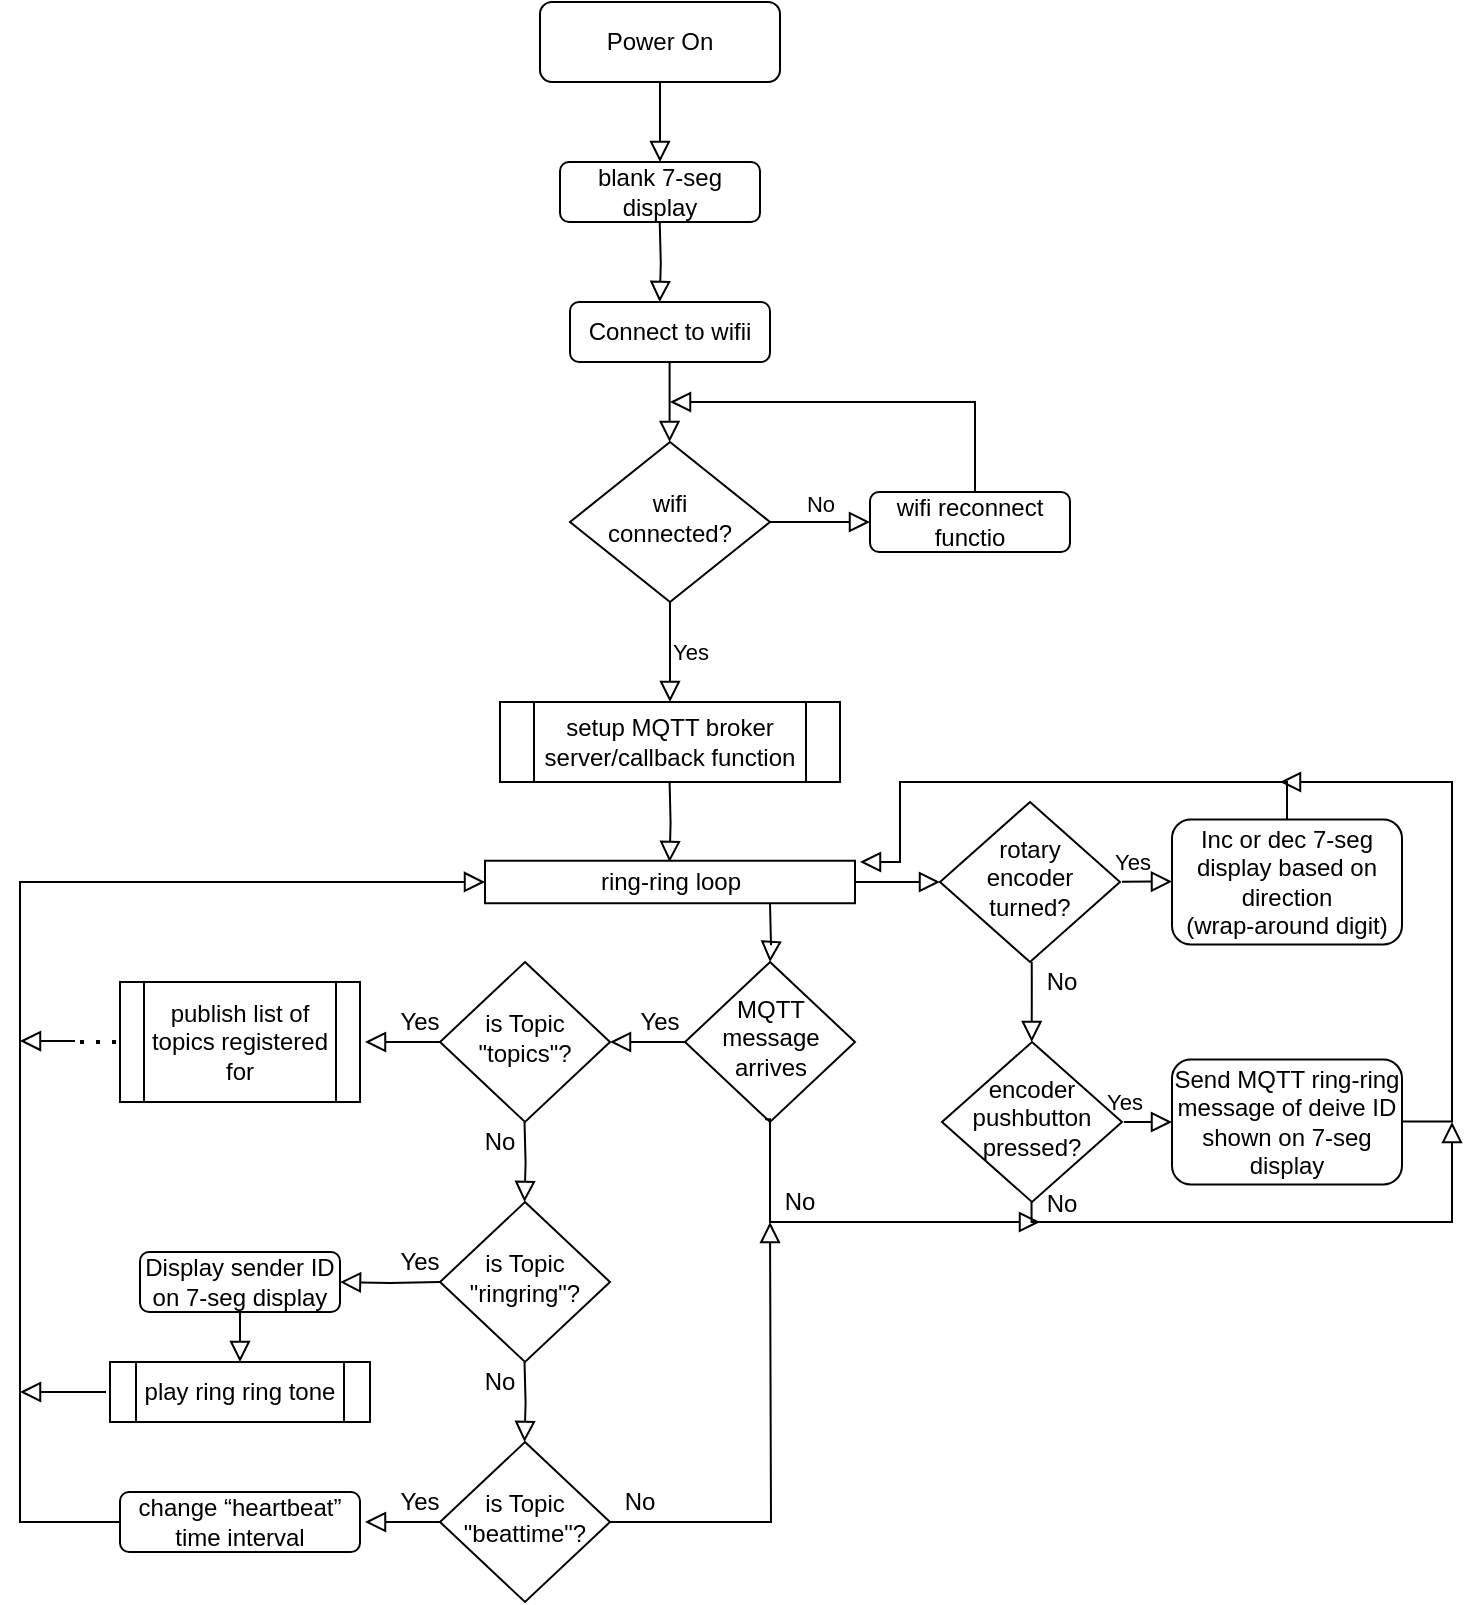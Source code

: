 <mxfile version="16.5.1" type="device"><diagram id="C5RBs43oDa-KdzZeNtuy" name="Page-1"><mxGraphModel dx="681" dy="428" grid="1" gridSize="10" guides="1" tooltips="1" connect="1" arrows="1" fold="1" page="1" pageScale="1" pageWidth="827" pageHeight="1169" math="0" shadow="0"><root><mxCell id="WIyWlLk6GJQsqaUBKTNV-0"/><mxCell id="WIyWlLk6GJQsqaUBKTNV-1" parent="WIyWlLk6GJQsqaUBKTNV-0"/><mxCell id="WIyWlLk6GJQsqaUBKTNV-2" value="" style="rounded=0;html=1;jettySize=auto;orthogonalLoop=1;fontSize=11;endArrow=block;endFill=0;endSize=8;strokeWidth=1;shadow=0;labelBackgroundColor=none;edgeStyle=orthogonalEdgeStyle;" parent="WIyWlLk6GJQsqaUBKTNV-1" source="WIyWlLk6GJQsqaUBKTNV-3" edge="1"><mxGeometry relative="1" as="geometry"><mxPoint x="400" y="130" as="targetPoint"/></mxGeometry></mxCell><mxCell id="WIyWlLk6GJQsqaUBKTNV-3" value="Power On" style="rounded=1;whiteSpace=wrap;html=1;fontSize=12;glass=0;strokeWidth=1;shadow=0;" parent="WIyWlLk6GJQsqaUBKTNV-1" vertex="1"><mxGeometry x="340" y="50" width="120" height="40" as="geometry"/></mxCell><mxCell id="qQ1kzNwPWKJl9p3Eb_rq-0" value="Connect to wifii" style="rounded=1;whiteSpace=wrap;html=1;fontSize=12;glass=0;strokeWidth=1;shadow=0;" vertex="1" parent="WIyWlLk6GJQsqaUBKTNV-1"><mxGeometry x="355" y="200" width="100" height="30" as="geometry"/></mxCell><mxCell id="qQ1kzNwPWKJl9p3Eb_rq-5" value="Yes" style="rounded=0;html=1;jettySize=auto;orthogonalLoop=1;fontSize=11;endArrow=block;endFill=0;endSize=8;strokeWidth=1;shadow=0;labelBackgroundColor=none;edgeStyle=orthogonalEdgeStyle;" edge="1" parent="WIyWlLk6GJQsqaUBKTNV-1" source="qQ1kzNwPWKJl9p3Eb_rq-7"><mxGeometry y="10" relative="1" as="geometry"><mxPoint as="offset"/><mxPoint x="405" y="400" as="targetPoint"/></mxGeometry></mxCell><mxCell id="qQ1kzNwPWKJl9p3Eb_rq-6" value="No" style="edgeStyle=orthogonalEdgeStyle;rounded=0;html=1;jettySize=auto;orthogonalLoop=1;fontSize=11;endArrow=block;endFill=0;endSize=8;strokeWidth=1;shadow=0;labelBackgroundColor=none;" edge="1" parent="WIyWlLk6GJQsqaUBKTNV-1" source="qQ1kzNwPWKJl9p3Eb_rq-7"><mxGeometry y="10" relative="1" as="geometry"><mxPoint as="offset"/><mxPoint x="505" y="310" as="targetPoint"/></mxGeometry></mxCell><mxCell id="qQ1kzNwPWKJl9p3Eb_rq-7" value="wifi &lt;br&gt;connected?" style="rhombus;whiteSpace=wrap;html=1;shadow=0;fontFamily=Helvetica;fontSize=12;align=center;strokeWidth=1;spacing=6;spacingTop=-4;" vertex="1" parent="WIyWlLk6GJQsqaUBKTNV-1"><mxGeometry x="355" y="270" width="100" height="80" as="geometry"/></mxCell><mxCell id="qQ1kzNwPWKJl9p3Eb_rq-9" value="" style="rounded=0;html=1;jettySize=auto;orthogonalLoop=1;fontSize=11;endArrow=block;endFill=0;endSize=8;strokeWidth=1;shadow=0;labelBackgroundColor=none;edgeStyle=orthogonalEdgeStyle;" edge="1" parent="WIyWlLk6GJQsqaUBKTNV-1"><mxGeometry relative="1" as="geometry"><mxPoint x="404.8" y="230" as="sourcePoint"/><mxPoint x="404.8" y="270" as="targetPoint"/><Array as="points"><mxPoint x="404.8" y="240"/><mxPoint x="404.8" y="240"/></Array></mxGeometry></mxCell><mxCell id="qQ1kzNwPWKJl9p3Eb_rq-11" value="wifi reconnect functio" style="rounded=1;whiteSpace=wrap;html=1;fontSize=12;glass=0;strokeWidth=1;shadow=0;" vertex="1" parent="WIyWlLk6GJQsqaUBKTNV-1"><mxGeometry x="505" y="295" width="100" height="30" as="geometry"/></mxCell><mxCell id="qQ1kzNwPWKJl9p3Eb_rq-12" value="" style="rounded=0;html=1;jettySize=auto;orthogonalLoop=1;fontSize=11;endArrow=block;endFill=0;endSize=8;strokeWidth=1;shadow=0;labelBackgroundColor=none;edgeStyle=orthogonalEdgeStyle;exitX=0.525;exitY=-0.009;exitDx=0;exitDy=0;exitPerimeter=0;" edge="1" parent="WIyWlLk6GJQsqaUBKTNV-1" source="qQ1kzNwPWKJl9p3Eb_rq-11"><mxGeometry relative="1" as="geometry"><mxPoint x="565" y="230" as="sourcePoint"/><mxPoint x="405" y="250" as="targetPoint"/><Array as="points"><mxPoint x="558" y="250"/></Array></mxGeometry></mxCell><mxCell id="qQ1kzNwPWKJl9p3Eb_rq-14" value="setup MQTT broker server/callback function" style="shape=process;whiteSpace=wrap;html=1;backgroundOutline=1;" vertex="1" parent="WIyWlLk6GJQsqaUBKTNV-1"><mxGeometry x="320" y="400" width="170" height="40" as="geometry"/></mxCell><mxCell id="qQ1kzNwPWKJl9p3Eb_rq-15" value="" style="rounded=0;html=1;jettySize=auto;orthogonalLoop=1;fontSize=11;endArrow=block;endFill=0;endSize=8;strokeWidth=1;shadow=0;labelBackgroundColor=none;edgeStyle=orthogonalEdgeStyle;exitX=1;exitY=0.5;exitDx=0;exitDy=0;" edge="1" parent="WIyWlLk6GJQsqaUBKTNV-1" source="qQ1kzNwPWKJl9p3Eb_rq-39"><mxGeometry relative="1" as="geometry"><mxPoint x="554.8" y="490" as="sourcePoint"/><mxPoint x="540" y="490" as="targetPoint"/></mxGeometry></mxCell><mxCell id="qQ1kzNwPWKJl9p3Eb_rq-17" value="blank 7-seg display" style="rounded=1;whiteSpace=wrap;html=1;fontSize=12;glass=0;strokeWidth=1;shadow=0;" vertex="1" parent="WIyWlLk6GJQsqaUBKTNV-1"><mxGeometry x="350" y="130" width="100" height="30" as="geometry"/></mxCell><mxCell id="qQ1kzNwPWKJl9p3Eb_rq-18" value="" style="rounded=0;html=1;jettySize=auto;orthogonalLoop=1;fontSize=11;endArrow=block;endFill=0;endSize=8;strokeWidth=1;shadow=0;labelBackgroundColor=none;edgeStyle=orthogonalEdgeStyle;" edge="1" parent="WIyWlLk6GJQsqaUBKTNV-1"><mxGeometry relative="1" as="geometry"><mxPoint x="399.86" y="160.0" as="sourcePoint"/><mxPoint x="399.86" y="200.0" as="targetPoint"/></mxGeometry></mxCell><mxCell id="qQ1kzNwPWKJl9p3Eb_rq-19" value="rotary &lt;br&gt;encoder &lt;br&gt;turned?" style="rhombus;whiteSpace=wrap;html=1;shadow=0;fontFamily=Helvetica;fontSize=12;align=center;strokeWidth=1;spacing=6;spacingTop=-4;" vertex="1" parent="WIyWlLk6GJQsqaUBKTNV-1"><mxGeometry x="540" y="450" width="90" height="80" as="geometry"/></mxCell><mxCell id="qQ1kzNwPWKJl9p3Eb_rq-20" value="" style="rounded=0;html=1;jettySize=auto;orthogonalLoop=1;fontSize=11;endArrow=block;endFill=0;endSize=8;strokeWidth=1;shadow=0;labelBackgroundColor=none;edgeStyle=orthogonalEdgeStyle;" edge="1" parent="WIyWlLk6GJQsqaUBKTNV-1"><mxGeometry relative="1" as="geometry"><mxPoint x="585.86" y="530" as="sourcePoint"/><mxPoint x="585.86" y="570" as="targetPoint"/><Array as="points"><mxPoint x="585.86" y="540"/><mxPoint x="585.86" y="540"/></Array></mxGeometry></mxCell><mxCell id="qQ1kzNwPWKJl9p3Eb_rq-21" value="encoder pushbutton pressed?" style="rhombus;whiteSpace=wrap;html=1;shadow=0;fontFamily=Helvetica;fontSize=12;align=center;strokeWidth=1;spacing=6;spacingTop=-4;" vertex="1" parent="WIyWlLk6GJQsqaUBKTNV-1"><mxGeometry x="541" y="570" width="90" height="80" as="geometry"/></mxCell><mxCell id="qQ1kzNwPWKJl9p3Eb_rq-22" value="Yes" style="edgeStyle=orthogonalEdgeStyle;rounded=0;html=1;jettySize=auto;orthogonalLoop=1;fontSize=11;endArrow=block;endFill=0;endSize=8;strokeWidth=1;shadow=0;labelBackgroundColor=none;" edge="1" parent="WIyWlLk6GJQsqaUBKTNV-1"><mxGeometry x="-0.602" y="10" relative="1" as="geometry"><mxPoint as="offset"/><mxPoint x="631" y="489.83" as="sourcePoint"/><mxPoint x="656" y="490" as="targetPoint"/></mxGeometry></mxCell><mxCell id="qQ1kzNwPWKJl9p3Eb_rq-24" value="Yes" style="edgeStyle=orthogonalEdgeStyle;rounded=0;html=1;jettySize=auto;orthogonalLoop=1;fontSize=11;endArrow=block;endFill=0;endSize=8;strokeWidth=1;shadow=0;labelBackgroundColor=none;" edge="1" parent="WIyWlLk6GJQsqaUBKTNV-1"><mxGeometry x="-1" y="10" relative="1" as="geometry"><mxPoint as="offset"/><mxPoint x="632" y="610" as="sourcePoint"/><mxPoint x="656" y="610" as="targetPoint"/></mxGeometry></mxCell><mxCell id="qQ1kzNwPWKJl9p3Eb_rq-27" value="Inc or dec 7-seg display based on direction &lt;br&gt;(wrap-around digit)" style="rounded=1;whiteSpace=wrap;html=1;fontSize=12;glass=0;strokeWidth=1;shadow=0;" vertex="1" parent="WIyWlLk6GJQsqaUBKTNV-1"><mxGeometry x="656" y="458.75" width="115" height="62.5" as="geometry"/></mxCell><mxCell id="qQ1kzNwPWKJl9p3Eb_rq-28" value="" style="rounded=0;html=1;jettySize=auto;orthogonalLoop=1;fontSize=11;endArrow=block;endFill=0;endSize=8;strokeWidth=1;shadow=0;labelBackgroundColor=none;edgeStyle=orthogonalEdgeStyle;exitX=0.5;exitY=0;exitDx=0;exitDy=0;" edge="1" parent="WIyWlLk6GJQsqaUBKTNV-1" source="qQ1kzNwPWKJl9p3Eb_rq-27"><mxGeometry relative="1" as="geometry"><mxPoint x="750" y="458" as="sourcePoint"/><mxPoint x="500" y="480" as="targetPoint"/><Array as="points"><mxPoint x="714" y="440"/><mxPoint x="520" y="440"/><mxPoint x="520" y="480"/></Array></mxGeometry></mxCell><mxCell id="qQ1kzNwPWKJl9p3Eb_rq-32" value="Send MQTT ring-ring message of deive ID shown on 7-seg display" style="rounded=1;whiteSpace=wrap;html=1;fontSize=12;glass=0;strokeWidth=1;shadow=0;" vertex="1" parent="WIyWlLk6GJQsqaUBKTNV-1"><mxGeometry x="656" y="578.75" width="115" height="62.5" as="geometry"/></mxCell><mxCell id="qQ1kzNwPWKJl9p3Eb_rq-36" value="" style="edgeStyle=orthogonalEdgeStyle;rounded=0;html=1;jettySize=auto;orthogonalLoop=1;fontSize=11;endArrow=block;endFill=0;endSize=8;strokeWidth=1;shadow=0;labelBackgroundColor=none;" edge="1" parent="WIyWlLk6GJQsqaUBKTNV-1"><mxGeometry x="-0.2" y="50" relative="1" as="geometry"><mxPoint as="offset"/><mxPoint x="710" y="440" as="targetPoint"/><mxPoint x="771" y="609.71" as="sourcePoint"/><Array as="points"><mxPoint x="796" y="610"/><mxPoint x="796" y="440"/></Array></mxGeometry></mxCell><mxCell id="qQ1kzNwPWKJl9p3Eb_rq-37" value="" style="rounded=0;html=1;jettySize=auto;orthogonalLoop=1;fontSize=11;endArrow=block;endFill=0;endSize=8;strokeWidth=1;shadow=0;labelBackgroundColor=none;edgeStyle=orthogonalEdgeStyle;" edge="1" parent="WIyWlLk6GJQsqaUBKTNV-1"><mxGeometry relative="1" as="geometry"><mxPoint x="404.8" y="440" as="sourcePoint"/><mxPoint x="404.8" y="480" as="targetPoint"/></mxGeometry></mxCell><mxCell id="qQ1kzNwPWKJl9p3Eb_rq-38" value="MQTT message arrives" style="rhombus;whiteSpace=wrap;html=1;shadow=0;fontFamily=Helvetica;fontSize=12;align=center;strokeWidth=1;spacing=6;spacingTop=-4;" vertex="1" parent="WIyWlLk6GJQsqaUBKTNV-1"><mxGeometry x="412.5" y="530" width="85" height="80" as="geometry"/></mxCell><mxCell id="qQ1kzNwPWKJl9p3Eb_rq-39" value="ring-ring loop" style="rounded=0;whiteSpace=wrap;html=1;" vertex="1" parent="WIyWlLk6GJQsqaUBKTNV-1"><mxGeometry x="312.5" y="479.37" width="185" height="21.25" as="geometry"/></mxCell><mxCell id="qQ1kzNwPWKJl9p3Eb_rq-41" value="" style="rounded=0;html=1;jettySize=auto;orthogonalLoop=1;fontSize=11;endArrow=block;endFill=0;endSize=8;strokeWidth=1;shadow=0;labelBackgroundColor=none;edgeStyle=orthogonalEdgeStyle;" edge="1" parent="WIyWlLk6GJQsqaUBKTNV-1"><mxGeometry relative="1" as="geometry"><mxPoint x="585.76" y="650" as="sourcePoint"/><mxPoint x="796" y="610" as="targetPoint"/><Array as="points"><mxPoint x="586" y="660"/><mxPoint x="796" y="660"/></Array></mxGeometry></mxCell><mxCell id="qQ1kzNwPWKJl9p3Eb_rq-43" value="" style="rounded=0;html=1;jettySize=auto;orthogonalLoop=1;fontSize=11;endArrow=block;endFill=0;endSize=8;strokeWidth=1;shadow=0;labelBackgroundColor=none;edgeStyle=orthogonalEdgeStyle;exitX=0.5;exitY=1;exitDx=0;exitDy=0;" edge="1" parent="WIyWlLk6GJQsqaUBKTNV-1" target="qQ1kzNwPWKJl9p3Eb_rq-38"><mxGeometry relative="1" as="geometry"><mxPoint x="455" y="500.62" as="sourcePoint"/><mxPoint x="300" y="490" as="targetPoint"/><Array as="points"/></mxGeometry></mxCell><mxCell id="qQ1kzNwPWKJl9p3Eb_rq-45" value="" style="rounded=0;html=1;jettySize=auto;orthogonalLoop=1;fontSize=11;endArrow=block;endFill=0;endSize=8;strokeWidth=1;shadow=0;labelBackgroundColor=none;edgeStyle=orthogonalEdgeStyle;exitX=0;exitY=0.5;exitDx=0;exitDy=0;entryX=1;entryY=0.5;entryDx=0;entryDy=0;" edge="1" parent="WIyWlLk6GJQsqaUBKTNV-1" source="qQ1kzNwPWKJl9p3Eb_rq-38" target="qQ1kzNwPWKJl9p3Eb_rq-52"><mxGeometry relative="1" as="geometry"><mxPoint x="280.0" y="578.75" as="sourcePoint"/><mxPoint x="320" y="570" as="targetPoint"/></mxGeometry></mxCell><mxCell id="qQ1kzNwPWKJl9p3Eb_rq-46" value="" style="rounded=0;html=1;jettySize=auto;orthogonalLoop=1;fontSize=11;endArrow=block;endFill=0;endSize=8;strokeWidth=1;shadow=0;labelBackgroundColor=none;edgeStyle=orthogonalEdgeStyle;exitX=0.471;exitY=0.983;exitDx=0;exitDy=0;exitPerimeter=0;" edge="1" parent="WIyWlLk6GJQsqaUBKTNV-1" source="qQ1kzNwPWKJl9p3Eb_rq-38"><mxGeometry relative="1" as="geometry"><mxPoint x="404.83" y="610" as="sourcePoint"/><mxPoint x="590" y="660" as="targetPoint"/><Array as="points"><mxPoint x="455" y="609"/><mxPoint x="455" y="660"/></Array></mxGeometry></mxCell><mxCell id="qQ1kzNwPWKJl9p3Eb_rq-52" value="is Topic &quot;topics&quot;?" style="rhombus;whiteSpace=wrap;html=1;shadow=0;fontFamily=Helvetica;fontSize=12;align=center;strokeWidth=1;spacing=6;spacingTop=-4;" vertex="1" parent="WIyWlLk6GJQsqaUBKTNV-1"><mxGeometry x="290" y="530" width="85" height="80" as="geometry"/></mxCell><mxCell id="qQ1kzNwPWKJl9p3Eb_rq-53" value="" style="rounded=0;html=1;jettySize=auto;orthogonalLoop=1;fontSize=11;endArrow=block;endFill=0;endSize=8;strokeWidth=1;shadow=0;labelBackgroundColor=none;edgeStyle=orthogonalEdgeStyle;" edge="1" parent="WIyWlLk6GJQsqaUBKTNV-1"><mxGeometry relative="1" as="geometry"><mxPoint x="332.26" y="610" as="sourcePoint"/><mxPoint x="332.26" y="650" as="targetPoint"/></mxGeometry></mxCell><mxCell id="qQ1kzNwPWKJl9p3Eb_rq-54" value="is Topic &quot;ringring&quot;?" style="rhombus;whiteSpace=wrap;html=1;shadow=0;fontFamily=Helvetica;fontSize=12;align=center;strokeWidth=1;spacing=6;spacingTop=-4;" vertex="1" parent="WIyWlLk6GJQsqaUBKTNV-1"><mxGeometry x="290" y="650" width="85" height="80" as="geometry"/></mxCell><mxCell id="qQ1kzNwPWKJl9p3Eb_rq-55" value="" style="rounded=0;html=1;jettySize=auto;orthogonalLoop=1;fontSize=11;endArrow=block;endFill=0;endSize=8;strokeWidth=1;shadow=0;labelBackgroundColor=none;edgeStyle=orthogonalEdgeStyle;" edge="1" parent="WIyWlLk6GJQsqaUBKTNV-1"><mxGeometry relative="1" as="geometry"><mxPoint x="332.26" y="730" as="sourcePoint"/><mxPoint x="332.26" y="770" as="targetPoint"/></mxGeometry></mxCell><mxCell id="qQ1kzNwPWKJl9p3Eb_rq-56" value="is Topic &quot;beattime&quot;?" style="rhombus;whiteSpace=wrap;html=1;shadow=0;fontFamily=Helvetica;fontSize=12;align=center;strokeWidth=1;spacing=6;spacingTop=-4;" vertex="1" parent="WIyWlLk6GJQsqaUBKTNV-1"><mxGeometry x="290" y="770" width="85" height="80" as="geometry"/></mxCell><mxCell id="qQ1kzNwPWKJl9p3Eb_rq-57" value="" style="rounded=0;html=1;jettySize=auto;orthogonalLoop=1;fontSize=11;endArrow=block;endFill=0;endSize=8;strokeWidth=1;shadow=0;labelBackgroundColor=none;edgeStyle=orthogonalEdgeStyle;exitX=1;exitY=0.5;exitDx=0;exitDy=0;" edge="1" parent="WIyWlLk6GJQsqaUBKTNV-1" source="qQ1kzNwPWKJl9p3Eb_rq-56"><mxGeometry relative="1" as="geometry"><mxPoint x="380" y="810" as="sourcePoint"/><mxPoint x="455" y="660" as="targetPoint"/></mxGeometry></mxCell><mxCell id="qQ1kzNwPWKJl9p3Eb_rq-58" value="" style="rounded=0;html=1;jettySize=auto;orthogonalLoop=1;fontSize=11;endArrow=block;endFill=0;endSize=8;strokeWidth=1;shadow=0;labelBackgroundColor=none;edgeStyle=orthogonalEdgeStyle;exitX=0;exitY=0.5;exitDx=0;exitDy=0;entryX=1;entryY=0.5;entryDx=0;entryDy=0;" edge="1" parent="WIyWlLk6GJQsqaUBKTNV-1"><mxGeometry relative="1" as="geometry"><mxPoint x="290.0" y="570" as="sourcePoint"/><mxPoint x="252.5" y="570" as="targetPoint"/></mxGeometry></mxCell><mxCell id="qQ1kzNwPWKJl9p3Eb_rq-60" value="" style="rounded=0;html=1;jettySize=auto;orthogonalLoop=1;fontSize=11;endArrow=block;endFill=0;endSize=8;strokeWidth=1;shadow=0;labelBackgroundColor=none;edgeStyle=orthogonalEdgeStyle;exitX=0;exitY=0.5;exitDx=0;exitDy=0;entryX=1;entryY=0.5;entryDx=0;entryDy=0;" edge="1" parent="WIyWlLk6GJQsqaUBKTNV-1" target="qQ1kzNwPWKJl9p3Eb_rq-71"><mxGeometry relative="1" as="geometry"><mxPoint x="290.0" y="690" as="sourcePoint"/><mxPoint x="252.5" y="690" as="targetPoint"/></mxGeometry></mxCell><mxCell id="qQ1kzNwPWKJl9p3Eb_rq-62" value="" style="rounded=0;html=1;jettySize=auto;orthogonalLoop=1;fontSize=11;endArrow=block;endFill=0;endSize=8;strokeWidth=1;shadow=0;labelBackgroundColor=none;edgeStyle=orthogonalEdgeStyle;exitX=0;exitY=0.5;exitDx=0;exitDy=0;entryX=1;entryY=0.5;entryDx=0;entryDy=0;" edge="1" parent="WIyWlLk6GJQsqaUBKTNV-1"><mxGeometry relative="1" as="geometry"><mxPoint x="290.0" y="810" as="sourcePoint"/><mxPoint x="252.5" y="810" as="targetPoint"/></mxGeometry></mxCell><mxCell id="qQ1kzNwPWKJl9p3Eb_rq-69" value="publish list of topics registered for" style="shape=process;whiteSpace=wrap;html=1;backgroundOutline=1;" vertex="1" parent="WIyWlLk6GJQsqaUBKTNV-1"><mxGeometry x="130" y="540" width="120" height="60" as="geometry"/></mxCell><mxCell id="qQ1kzNwPWKJl9p3Eb_rq-71" value="Display sender ID on 7-seg display" style="rounded=1;whiteSpace=wrap;html=1;fontSize=12;glass=0;strokeWidth=1;shadow=0;" vertex="1" parent="WIyWlLk6GJQsqaUBKTNV-1"><mxGeometry x="140" y="675" width="100" height="30" as="geometry"/></mxCell><mxCell id="qQ1kzNwPWKJl9p3Eb_rq-74" value="" style="rounded=0;html=1;jettySize=auto;orthogonalLoop=1;fontSize=11;endArrow=block;endFill=0;endSize=8;strokeWidth=1;shadow=0;labelBackgroundColor=none;edgeStyle=orthogonalEdgeStyle;exitX=0.5;exitY=1;exitDx=0;exitDy=0;entryX=0.5;entryY=0;entryDx=0;entryDy=0;" edge="1" parent="WIyWlLk6GJQsqaUBKTNV-1" source="qQ1kzNwPWKJl9p3Eb_rq-71" target="qQ1kzNwPWKJl9p3Eb_rq-106"><mxGeometry relative="1" as="geometry"><mxPoint x="150.0" y="689.52" as="sourcePoint"/><mxPoint x="190" y="735" as="targetPoint"/></mxGeometry></mxCell><mxCell id="qQ1kzNwPWKJl9p3Eb_rq-76" value="change “heartbeat” time interval" style="rounded=1;whiteSpace=wrap;html=1;fontSize=12;glass=0;strokeWidth=1;shadow=0;" vertex="1" parent="WIyWlLk6GJQsqaUBKTNV-1"><mxGeometry x="130" y="795" width="120" height="30" as="geometry"/></mxCell><mxCell id="qQ1kzNwPWKJl9p3Eb_rq-77" value="" style="rounded=0;html=1;jettySize=auto;orthogonalLoop=1;fontSize=11;endArrow=block;endFill=0;endSize=8;strokeWidth=1;shadow=0;labelBackgroundColor=none;edgeStyle=orthogonalEdgeStyle;exitX=0;exitY=0.5;exitDx=0;exitDy=0;entryX=0;entryY=0.5;entryDx=0;entryDy=0;" edge="1" parent="WIyWlLk6GJQsqaUBKTNV-1" target="qQ1kzNwPWKJl9p3Eb_rq-39"><mxGeometry relative="1" as="geometry"><mxPoint x="130" y="810" as="sourcePoint"/><mxPoint x="50" y="490" as="targetPoint"/><Array as="points"><mxPoint x="80" y="810"/><mxPoint x="80" y="490"/></Array></mxGeometry></mxCell><mxCell id="qQ1kzNwPWKJl9p3Eb_rq-79" value="" style="rounded=0;html=1;jettySize=auto;orthogonalLoop=1;fontSize=11;endArrow=block;endFill=0;endSize=8;strokeWidth=1;shadow=0;labelBackgroundColor=none;edgeStyle=orthogonalEdgeStyle;exitX=0;exitY=0.5;exitDx=0;exitDy=0;" edge="1" parent="WIyWlLk6GJQsqaUBKTNV-1"><mxGeometry relative="1" as="geometry"><mxPoint x="107.5" y="569.52" as="sourcePoint"/><mxPoint x="80" y="570" as="targetPoint"/></mxGeometry></mxCell><mxCell id="qQ1kzNwPWKJl9p3Eb_rq-80" value="" style="endArrow=none;dashed=1;html=1;dashPattern=1 3;strokeWidth=2;rounded=0;entryX=0;entryY=0.5;entryDx=0;entryDy=0;" edge="1" parent="WIyWlLk6GJQsqaUBKTNV-1" target="qQ1kzNwPWKJl9p3Eb_rq-69"><mxGeometry width="50" height="50" relative="1" as="geometry"><mxPoint x="110" y="570" as="sourcePoint"/><mxPoint x="110" y="590" as="targetPoint"/></mxGeometry></mxCell><mxCell id="qQ1kzNwPWKJl9p3Eb_rq-95" value="Yes" style="text;html=1;strokeColor=none;fillColor=none;align=center;verticalAlign=middle;whiteSpace=wrap;rounded=0;" vertex="1" parent="WIyWlLk6GJQsqaUBKTNV-1"><mxGeometry x="390" y="550" width="20" height="20" as="geometry"/></mxCell><mxCell id="qQ1kzNwPWKJl9p3Eb_rq-96" value="Yes" style="text;html=1;strokeColor=none;fillColor=none;align=center;verticalAlign=middle;whiteSpace=wrap;rounded=0;" vertex="1" parent="WIyWlLk6GJQsqaUBKTNV-1"><mxGeometry x="270" y="790" width="20" height="20" as="geometry"/></mxCell><mxCell id="qQ1kzNwPWKJl9p3Eb_rq-97" value="Yes" style="text;html=1;strokeColor=none;fillColor=none;align=center;verticalAlign=middle;whiteSpace=wrap;rounded=0;" vertex="1" parent="WIyWlLk6GJQsqaUBKTNV-1"><mxGeometry x="270" y="670" width="20" height="20" as="geometry"/></mxCell><mxCell id="qQ1kzNwPWKJl9p3Eb_rq-99" value="Yes" style="text;html=1;strokeColor=none;fillColor=none;align=center;verticalAlign=middle;whiteSpace=wrap;rounded=0;" vertex="1" parent="WIyWlLk6GJQsqaUBKTNV-1"><mxGeometry x="270" y="550" width="20" height="20" as="geometry"/></mxCell><mxCell id="qQ1kzNwPWKJl9p3Eb_rq-100" value="No" style="text;html=1;strokeColor=none;fillColor=none;align=center;verticalAlign=middle;whiteSpace=wrap;rounded=0;" vertex="1" parent="WIyWlLk6GJQsqaUBKTNV-1"><mxGeometry x="310" y="610" width="20" height="20" as="geometry"/></mxCell><mxCell id="qQ1kzNwPWKJl9p3Eb_rq-101" value="No" style="text;html=1;strokeColor=none;fillColor=none;align=center;verticalAlign=middle;whiteSpace=wrap;rounded=0;" vertex="1" parent="WIyWlLk6GJQsqaUBKTNV-1"><mxGeometry x="310" y="730" width="20" height="20" as="geometry"/></mxCell><mxCell id="qQ1kzNwPWKJl9p3Eb_rq-102" value="No" style="text;html=1;strokeColor=none;fillColor=none;align=center;verticalAlign=middle;whiteSpace=wrap;rounded=0;" vertex="1" parent="WIyWlLk6GJQsqaUBKTNV-1"><mxGeometry x="380" y="790" width="20" height="20" as="geometry"/></mxCell><mxCell id="qQ1kzNwPWKJl9p3Eb_rq-103" value="No" style="text;html=1;strokeColor=none;fillColor=none;align=center;verticalAlign=middle;whiteSpace=wrap;rounded=0;" vertex="1" parent="WIyWlLk6GJQsqaUBKTNV-1"><mxGeometry x="460" y="640" width="20" height="20" as="geometry"/></mxCell><mxCell id="qQ1kzNwPWKJl9p3Eb_rq-104" value="No" style="text;html=1;strokeColor=none;fillColor=none;align=center;verticalAlign=middle;whiteSpace=wrap;rounded=0;" vertex="1" parent="WIyWlLk6GJQsqaUBKTNV-1"><mxGeometry x="591" y="530" width="20" height="20" as="geometry"/></mxCell><mxCell id="qQ1kzNwPWKJl9p3Eb_rq-105" value="No" style="text;html=1;strokeColor=none;fillColor=none;align=center;verticalAlign=middle;whiteSpace=wrap;rounded=0;" vertex="1" parent="WIyWlLk6GJQsqaUBKTNV-1"><mxGeometry x="591" y="641.25" width="20" height="20" as="geometry"/></mxCell><mxCell id="qQ1kzNwPWKJl9p3Eb_rq-106" value="&lt;span&gt;play ring ring tone&lt;/span&gt;" style="shape=process;whiteSpace=wrap;html=1;backgroundOutline=1;fillColor=default;" vertex="1" parent="WIyWlLk6GJQsqaUBKTNV-1"><mxGeometry x="125" y="730" width="130" height="30" as="geometry"/></mxCell><mxCell id="qQ1kzNwPWKJl9p3Eb_rq-109" value="" style="rounded=0;html=1;jettySize=auto;orthogonalLoop=1;fontSize=11;endArrow=block;endFill=0;endSize=8;strokeWidth=1;shadow=0;labelBackgroundColor=none;edgeStyle=orthogonalEdgeStyle;exitX=0;exitY=0.5;exitDx=0;exitDy=0;" edge="1" parent="WIyWlLk6GJQsqaUBKTNV-1"><mxGeometry relative="1" as="geometry"><mxPoint x="123" y="745" as="sourcePoint"/><mxPoint x="80" y="745" as="targetPoint"/></mxGeometry></mxCell></root></mxGraphModel></diagram></mxfile>